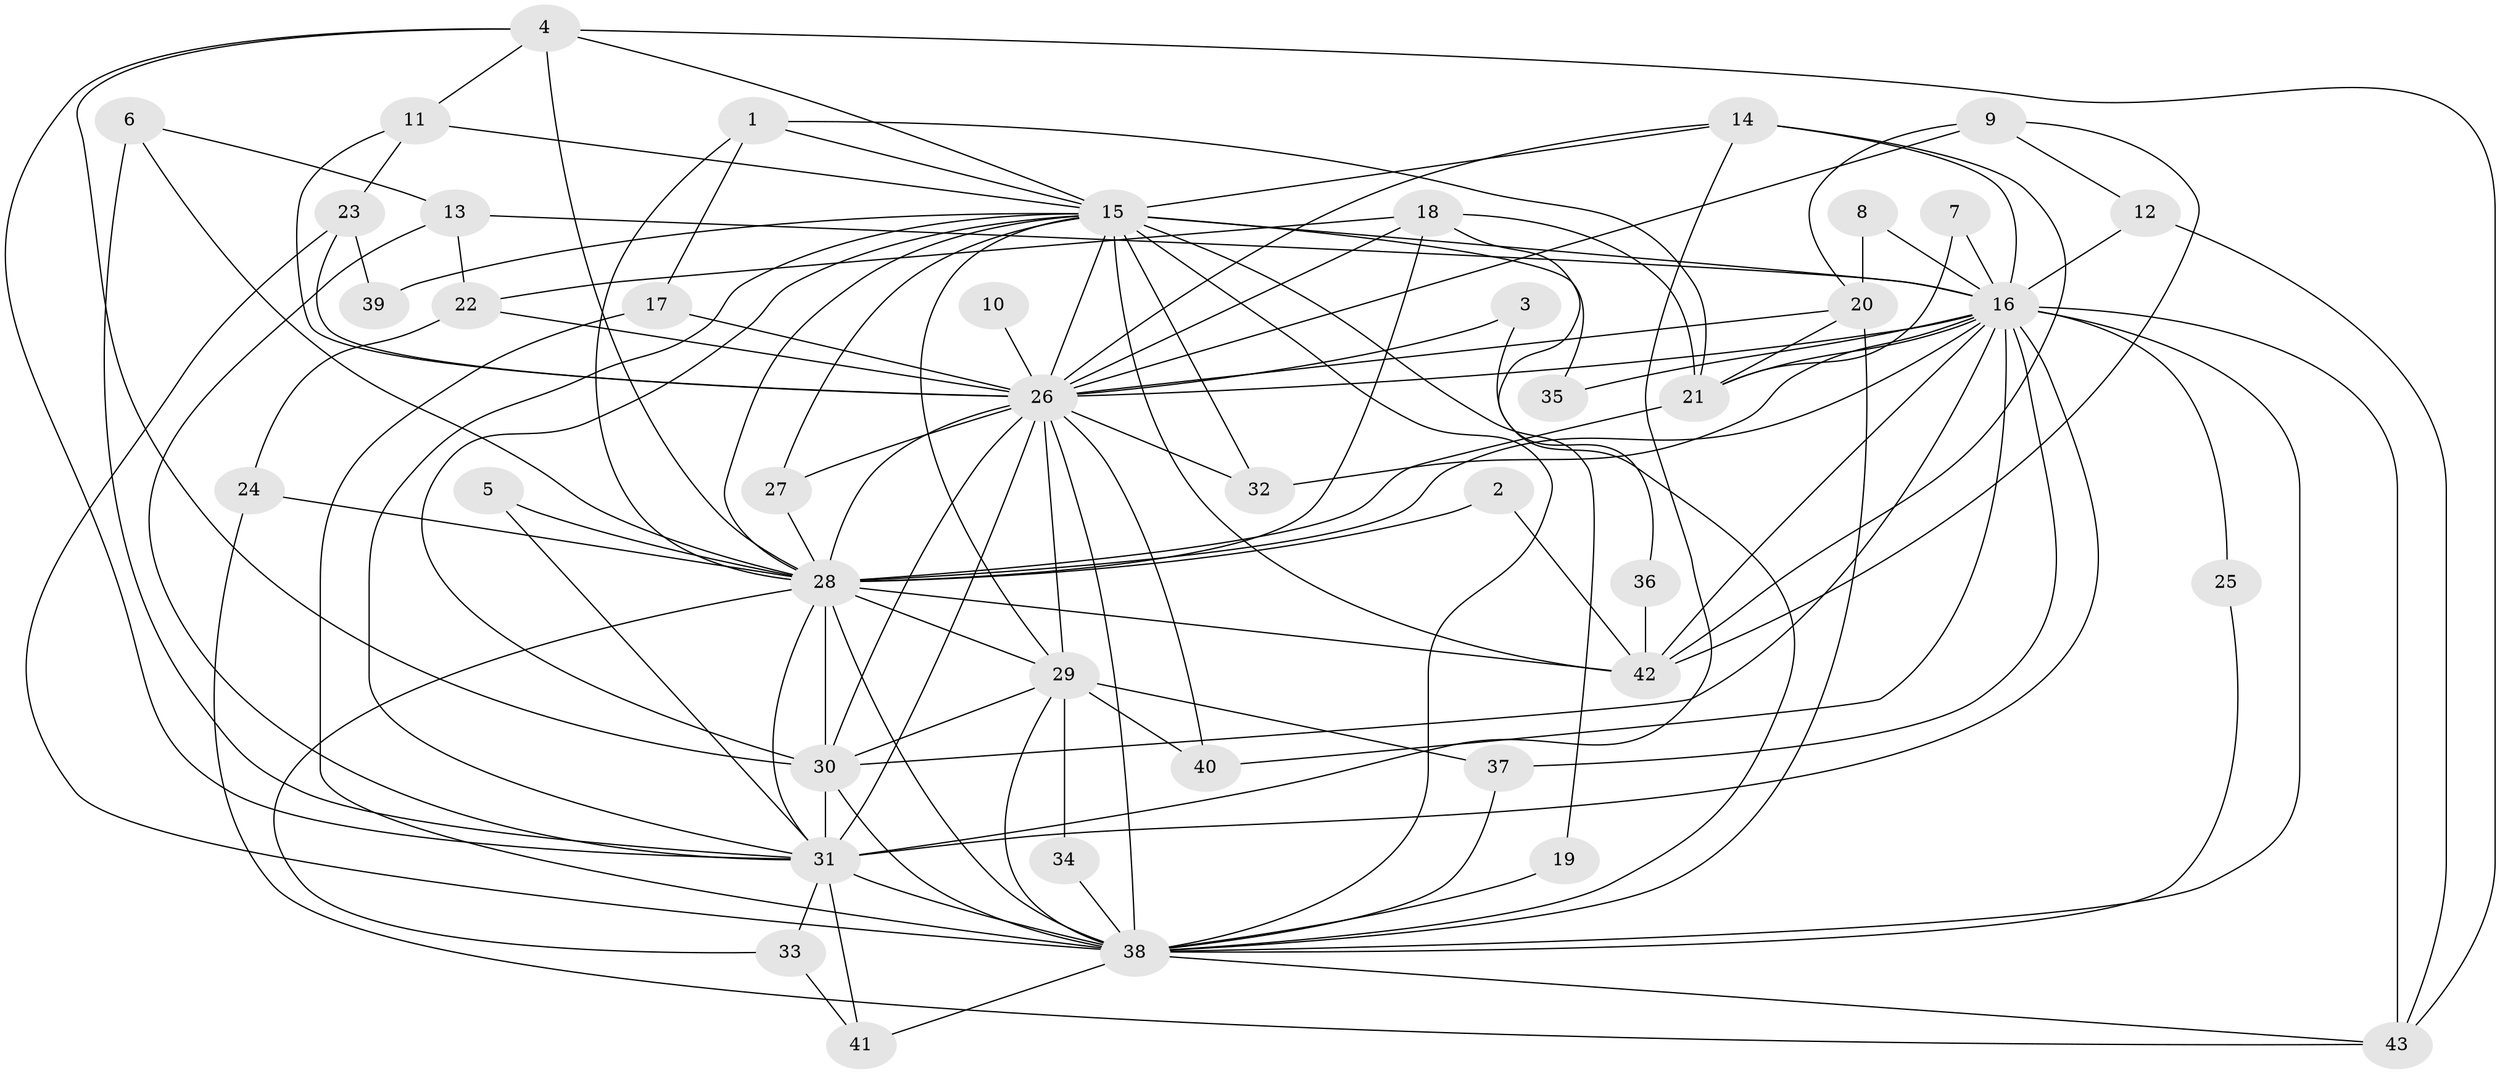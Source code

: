 // original degree distribution, {19: 0.011627906976744186, 23: 0.011627906976744186, 18: 0.03488372093023256, 12: 0.011627906976744186, 16: 0.023255813953488372, 20: 0.011627906976744186, 22: 0.011627906976744186, 3: 0.29069767441860467, 4: 0.05813953488372093, 6: 0.023255813953488372, 7: 0.011627906976744186, 2: 0.45348837209302323, 5: 0.046511627906976744}
// Generated by graph-tools (version 1.1) at 2025/49/03/09/25 03:49:42]
// undirected, 43 vertices, 118 edges
graph export_dot {
graph [start="1"]
  node [color=gray90,style=filled];
  1;
  2;
  3;
  4;
  5;
  6;
  7;
  8;
  9;
  10;
  11;
  12;
  13;
  14;
  15;
  16;
  17;
  18;
  19;
  20;
  21;
  22;
  23;
  24;
  25;
  26;
  27;
  28;
  29;
  30;
  31;
  32;
  33;
  34;
  35;
  36;
  37;
  38;
  39;
  40;
  41;
  42;
  43;
  1 -- 15 [weight=1.0];
  1 -- 17 [weight=1.0];
  1 -- 21 [weight=1.0];
  1 -- 28 [weight=1.0];
  2 -- 28 [weight=1.0];
  2 -- 42 [weight=1.0];
  3 -- 26 [weight=1.0];
  3 -- 38 [weight=1.0];
  4 -- 11 [weight=1.0];
  4 -- 15 [weight=1.0];
  4 -- 28 [weight=1.0];
  4 -- 30 [weight=1.0];
  4 -- 31 [weight=1.0];
  4 -- 43 [weight=1.0];
  5 -- 28 [weight=1.0];
  5 -- 31 [weight=1.0];
  6 -- 13 [weight=1.0];
  6 -- 28 [weight=1.0];
  6 -- 31 [weight=1.0];
  7 -- 16 [weight=1.0];
  7 -- 21 [weight=1.0];
  8 -- 16 [weight=1.0];
  8 -- 20 [weight=1.0];
  9 -- 12 [weight=1.0];
  9 -- 20 [weight=1.0];
  9 -- 26 [weight=1.0];
  9 -- 42 [weight=1.0];
  10 -- 26 [weight=1.0];
  11 -- 15 [weight=1.0];
  11 -- 23 [weight=1.0];
  11 -- 26 [weight=1.0];
  12 -- 16 [weight=1.0];
  12 -- 43 [weight=1.0];
  13 -- 16 [weight=1.0];
  13 -- 22 [weight=1.0];
  13 -- 31 [weight=1.0];
  14 -- 15 [weight=1.0];
  14 -- 16 [weight=1.0];
  14 -- 26 [weight=1.0];
  14 -- 31 [weight=1.0];
  14 -- 42 [weight=1.0];
  15 -- 16 [weight=4.0];
  15 -- 19 [weight=1.0];
  15 -- 26 [weight=2.0];
  15 -- 27 [weight=1.0];
  15 -- 28 [weight=1.0];
  15 -- 29 [weight=1.0];
  15 -- 30 [weight=1.0];
  15 -- 31 [weight=1.0];
  15 -- 32 [weight=2.0];
  15 -- 35 [weight=1.0];
  15 -- 38 [weight=2.0];
  15 -- 39 [weight=1.0];
  15 -- 42 [weight=1.0];
  16 -- 21 [weight=1.0];
  16 -- 25 [weight=1.0];
  16 -- 26 [weight=4.0];
  16 -- 28 [weight=2.0];
  16 -- 30 [weight=3.0];
  16 -- 31 [weight=2.0];
  16 -- 32 [weight=1.0];
  16 -- 35 [weight=1.0];
  16 -- 37 [weight=1.0];
  16 -- 38 [weight=5.0];
  16 -- 40 [weight=1.0];
  16 -- 42 [weight=1.0];
  16 -- 43 [weight=2.0];
  17 -- 26 [weight=1.0];
  17 -- 38 [weight=1.0];
  18 -- 21 [weight=1.0];
  18 -- 22 [weight=1.0];
  18 -- 26 [weight=1.0];
  18 -- 28 [weight=1.0];
  18 -- 36 [weight=1.0];
  19 -- 38 [weight=1.0];
  20 -- 21 [weight=1.0];
  20 -- 26 [weight=1.0];
  20 -- 38 [weight=1.0];
  21 -- 28 [weight=1.0];
  22 -- 24 [weight=1.0];
  22 -- 26 [weight=1.0];
  23 -- 26 [weight=1.0];
  23 -- 38 [weight=1.0];
  23 -- 39 [weight=1.0];
  24 -- 28 [weight=1.0];
  24 -- 43 [weight=1.0];
  25 -- 38 [weight=1.0];
  26 -- 27 [weight=1.0];
  26 -- 28 [weight=2.0];
  26 -- 29 [weight=1.0];
  26 -- 30 [weight=2.0];
  26 -- 31 [weight=2.0];
  26 -- 32 [weight=1.0];
  26 -- 38 [weight=5.0];
  26 -- 40 [weight=1.0];
  27 -- 28 [weight=1.0];
  28 -- 29 [weight=1.0];
  28 -- 30 [weight=2.0];
  28 -- 31 [weight=1.0];
  28 -- 33 [weight=1.0];
  28 -- 38 [weight=2.0];
  28 -- 42 [weight=1.0];
  29 -- 30 [weight=1.0];
  29 -- 34 [weight=1.0];
  29 -- 37 [weight=1.0];
  29 -- 38 [weight=2.0];
  29 -- 40 [weight=1.0];
  30 -- 31 [weight=1.0];
  30 -- 38 [weight=3.0];
  31 -- 33 [weight=1.0];
  31 -- 38 [weight=2.0];
  31 -- 41 [weight=1.0];
  33 -- 41 [weight=1.0];
  34 -- 38 [weight=1.0];
  36 -- 42 [weight=1.0];
  37 -- 38 [weight=1.0];
  38 -- 41 [weight=1.0];
  38 -- 43 [weight=1.0];
}

